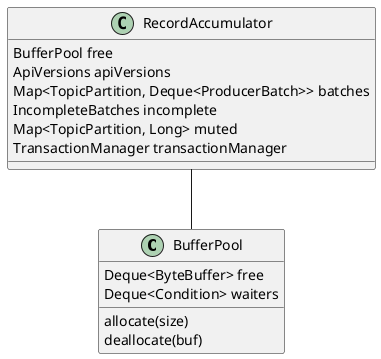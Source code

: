 @startuml
class BufferPool{
	Deque<ByteBuffer> free
	Deque<Condition> waiters
	allocate(size)
	deallocate(buf)
}

class RecordAccumulator{
	BufferPool free
	ApiVersions apiVersions
	Map<TopicPartition, Deque<ProducerBatch>> batches
	IncompleteBatches incomplete
	Map<TopicPartition, Long> muted
	TransactionManager transactionManager
}

RecordAccumulator -- BufferPool
@enduml